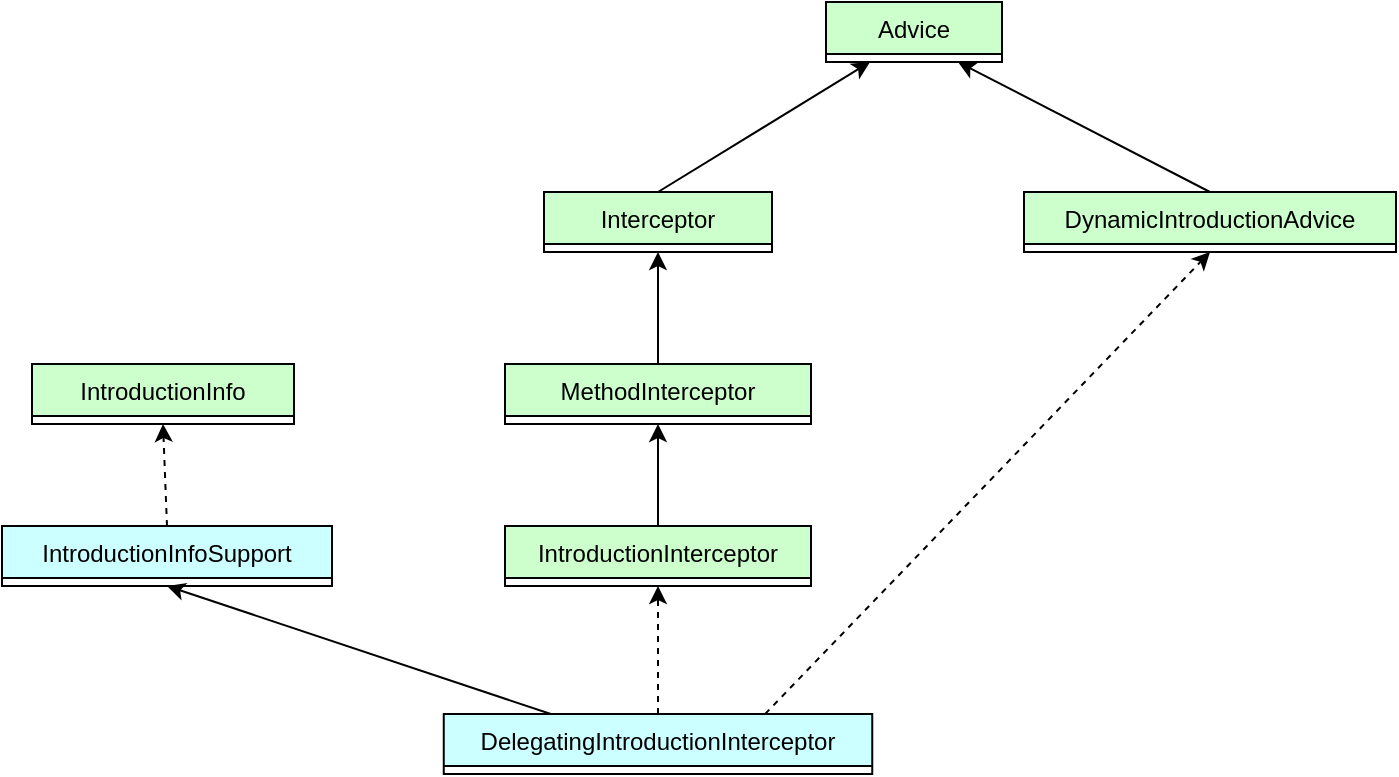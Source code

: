 <mxfile version="20.5.3" type="github">
  <diagram id="aS9pjdUC0Do7hMSleVWt" name="第 1 页">
    <mxGraphModel dx="1422" dy="762" grid="0" gridSize="10" guides="1" tooltips="1" connect="1" arrows="1" fold="1" page="1" pageScale="1" pageWidth="1654" pageHeight="1169" background="none" math="0" shadow="0">
      <root>
        <mxCell id="0" />
        <mxCell id="1" parent="0" />
        <mxCell id="eDFqkNTLr4-eCkODvhOK-7" value="DelegatingIntroductionInterceptor" style="swimlane;fontStyle=0;childLayout=stackLayout;horizontal=1;startSize=26;fillColor=#CCFFFF;horizontalStack=0;resizeParent=1;resizeParentMax=0;resizeLast=0;collapsible=1;marginBottom=0;direction=east;strokeColor=default;swimlaneLine=1;glass=0;rounded=0;shadow=0;" parent="1" vertex="1" collapsed="1">
          <mxGeometry x="525.88" y="485" width="214.25" height="30" as="geometry">
            <mxRectangle x="604" y="162" width="183" height="52" as="alternateBounds" />
          </mxGeometry>
        </mxCell>
        <mxCell id="eDFqkNTLr4-eCkODvhOK-8" value="" style="text;strokeColor=none;fillColor=#CCFFFF;align=left;verticalAlign=top;spacingLeft=4;spacingRight=4;overflow=hidden;rotatable=0;points=[[0,0.5],[1,0.5]];portConstraint=eastwest;" parent="eDFqkNTLr4-eCkODvhOK-7" vertex="1">
          <mxGeometry y="26" width="183" height="26" as="geometry" />
        </mxCell>
        <mxCell id="hXy3NdqEf34I_91X7ZeJ-1" value="Interceptor" style="swimlane;fontStyle=0;childLayout=stackLayout;horizontal=1;startSize=26;fillColor=#CCFFCC;horizontalStack=0;resizeParent=1;resizeParentMax=0;resizeLast=0;collapsible=1;marginBottom=0;direction=east;strokeColor=default;swimlaneLine=1;glass=0;rounded=0;shadow=0;" parent="1" vertex="1" collapsed="1">
          <mxGeometry x="576" y="224" width="114" height="30" as="geometry">
            <mxRectangle x="604" y="162" width="183" height="52" as="alternateBounds" />
          </mxGeometry>
        </mxCell>
        <mxCell id="hXy3NdqEf34I_91X7ZeJ-2" value="" style="text;strokeColor=none;fillColor=#CCFFFF;align=left;verticalAlign=top;spacingLeft=4;spacingRight=4;overflow=hidden;rotatable=0;points=[[0,0.5],[1,0.5]];portConstraint=eastwest;" parent="hXy3NdqEf34I_91X7ZeJ-1" vertex="1">
          <mxGeometry y="26" width="183" height="26" as="geometry" />
        </mxCell>
        <mxCell id="wNAdpklrS9d615-t5TXD-1" value="IntroductionInfoSupport" style="swimlane;fontStyle=0;childLayout=stackLayout;horizontal=1;startSize=26;fillColor=#CCFFFF;horizontalStack=0;resizeParent=1;resizeParentMax=0;resizeLast=0;collapsible=1;marginBottom=0;direction=east;strokeColor=default;swimlaneLine=1;glass=0;rounded=0;shadow=0;" parent="1" vertex="1" collapsed="1">
          <mxGeometry x="305" y="391" width="165" height="30" as="geometry">
            <mxRectangle x="604" y="162" width="183" height="52" as="alternateBounds" />
          </mxGeometry>
        </mxCell>
        <mxCell id="wNAdpklrS9d615-t5TXD-2" value="" style="text;strokeColor=none;fillColor=#CCFFFF;align=left;verticalAlign=top;spacingLeft=4;spacingRight=4;overflow=hidden;rotatable=0;points=[[0,0.5],[1,0.5]];portConstraint=eastwest;" parent="wNAdpklrS9d615-t5TXD-1" vertex="1">
          <mxGeometry y="26" width="183" height="26" as="geometry" />
        </mxCell>
        <mxCell id="jM2YkDIqySkAnny3rG-Z-1" value="Advice" style="swimlane;fontStyle=0;childLayout=stackLayout;horizontal=1;startSize=26;fillColor=#CCFFCC;horizontalStack=0;resizeParent=1;resizeParentMax=0;resizeLast=0;collapsible=1;marginBottom=0;direction=east;strokeColor=default;swimlaneLine=1;glass=0;rounded=0;shadow=0;" parent="1" vertex="1" collapsed="1">
          <mxGeometry x="717" y="129" width="88" height="30" as="geometry">
            <mxRectangle x="604" y="162" width="183" height="52" as="alternateBounds" />
          </mxGeometry>
        </mxCell>
        <mxCell id="jM2YkDIqySkAnny3rG-Z-2" value="" style="text;strokeColor=none;fillColor=#CCFFFF;align=left;verticalAlign=top;spacingLeft=4;spacingRight=4;overflow=hidden;rotatable=0;points=[[0,0.5],[1,0.5]];portConstraint=eastwest;" parent="jM2YkDIqySkAnny3rG-Z-1" vertex="1">
          <mxGeometry y="26" width="183" height="26" as="geometry" />
        </mxCell>
        <mxCell id="jM2YkDIqySkAnny3rG-Z-3" value="MethodInterceptor" style="swimlane;fontStyle=0;childLayout=stackLayout;horizontal=1;startSize=26;fillColor=#CCFFCC;horizontalStack=0;resizeParent=1;resizeParentMax=0;resizeLast=0;collapsible=1;marginBottom=0;direction=east;strokeColor=default;swimlaneLine=1;glass=0;rounded=0;shadow=0;" parent="1" vertex="1" collapsed="1">
          <mxGeometry x="556.5" y="310" width="153" height="30" as="geometry">
            <mxRectangle x="604" y="162" width="183" height="52" as="alternateBounds" />
          </mxGeometry>
        </mxCell>
        <mxCell id="jM2YkDIqySkAnny3rG-Z-4" value="" style="text;strokeColor=none;fillColor=#CCFFFF;align=left;verticalAlign=top;spacingLeft=4;spacingRight=4;overflow=hidden;rotatable=0;points=[[0,0.5],[1,0.5]];portConstraint=eastwest;" parent="jM2YkDIqySkAnny3rG-Z-3" vertex="1">
          <mxGeometry y="26" width="183" height="26" as="geometry" />
        </mxCell>
        <mxCell id="jM2YkDIqySkAnny3rG-Z-5" value="IntroductionInterceptor" style="swimlane;fontStyle=0;childLayout=stackLayout;horizontal=1;startSize=26;fillColor=#CCFFCC;horizontalStack=0;resizeParent=1;resizeParentMax=0;resizeLast=0;collapsible=1;marginBottom=0;direction=east;strokeColor=default;swimlaneLine=1;glass=0;rounded=0;shadow=0;" parent="1" vertex="1" collapsed="1">
          <mxGeometry x="556.5" y="391" width="153" height="30" as="geometry">
            <mxRectangle x="604" y="162" width="183" height="52" as="alternateBounds" />
          </mxGeometry>
        </mxCell>
        <mxCell id="jM2YkDIqySkAnny3rG-Z-6" value="" style="text;strokeColor=none;fillColor=#CCFFFF;align=left;verticalAlign=top;spacingLeft=4;spacingRight=4;overflow=hidden;rotatable=0;points=[[0,0.5],[1,0.5]];portConstraint=eastwest;" parent="jM2YkDIqySkAnny3rG-Z-5" vertex="1">
          <mxGeometry y="26" width="183" height="26" as="geometry" />
        </mxCell>
        <mxCell id="jM2YkDIqySkAnny3rG-Z-7" value="IntroductionInfo" style="swimlane;fontStyle=0;childLayout=stackLayout;horizontal=1;startSize=26;fillColor=#CCFFCC;horizontalStack=0;resizeParent=1;resizeParentMax=0;resizeLast=0;collapsible=1;marginBottom=0;direction=east;strokeColor=default;swimlaneLine=1;glass=0;rounded=0;shadow=0;" parent="1" vertex="1" collapsed="1">
          <mxGeometry x="320" y="310" width="131" height="30" as="geometry">
            <mxRectangle x="604" y="162" width="183" height="52" as="alternateBounds" />
          </mxGeometry>
        </mxCell>
        <mxCell id="jM2YkDIqySkAnny3rG-Z-8" value="" style="text;strokeColor=none;fillColor=#CCFFFF;align=left;verticalAlign=top;spacingLeft=4;spacingRight=4;overflow=hidden;rotatable=0;points=[[0,0.5],[1,0.5]];portConstraint=eastwest;" parent="jM2YkDIqySkAnny3rG-Z-7" vertex="1">
          <mxGeometry y="26" width="183" height="26" as="geometry" />
        </mxCell>
        <mxCell id="jM2YkDIqySkAnny3rG-Z-9" value="DynamicIntroductionAdvice" style="swimlane;fontStyle=0;childLayout=stackLayout;horizontal=1;startSize=26;fillColor=#CCFFCC;horizontalStack=0;resizeParent=1;resizeParentMax=0;resizeLast=0;collapsible=1;marginBottom=0;direction=east;strokeColor=default;swimlaneLine=1;glass=0;rounded=0;shadow=0;" parent="1" vertex="1" collapsed="1">
          <mxGeometry x="816" y="224" width="186" height="30" as="geometry">
            <mxRectangle x="604" y="162" width="183" height="52" as="alternateBounds" />
          </mxGeometry>
        </mxCell>
        <mxCell id="jM2YkDIqySkAnny3rG-Z-10" value="" style="text;strokeColor=none;fillColor=#CCFFFF;align=left;verticalAlign=top;spacingLeft=4;spacingRight=4;overflow=hidden;rotatable=0;points=[[0,0.5],[1,0.5]];portConstraint=eastwest;" parent="jM2YkDIqySkAnny3rG-Z-9" vertex="1">
          <mxGeometry y="26" width="183" height="26" as="geometry" />
        </mxCell>
        <mxCell id="1zh0-1zabI6x6Ul2QVCg-2" value="" style="endArrow=classic;html=1;rounded=0;dashed=1;exitX=0.5;exitY=0;exitDx=0;exitDy=0;entryX=0.5;entryY=1;entryDx=0;entryDy=0;" edge="1" parent="1" source="wNAdpklrS9d615-t5TXD-1" target="jM2YkDIqySkAnny3rG-Z-7">
          <mxGeometry width="50" height="50" relative="1" as="geometry">
            <mxPoint x="107" y="410" as="sourcePoint" />
            <mxPoint x="119" y="308" as="targetPoint" />
          </mxGeometry>
        </mxCell>
        <mxCell id="1zh0-1zabI6x6Ul2QVCg-3" value="" style="endArrow=classic;html=1;rounded=0;dashed=1;exitX=0.5;exitY=0;exitDx=0;exitDy=0;entryX=0.5;entryY=1;entryDx=0;entryDy=0;" edge="1" parent="1" source="eDFqkNTLr4-eCkODvhOK-7" target="jM2YkDIqySkAnny3rG-Z-5">
          <mxGeometry width="50" height="50" relative="1" as="geometry">
            <mxPoint x="107" y="410" as="sourcePoint" />
            <mxPoint x="119" y="308" as="targetPoint" />
          </mxGeometry>
        </mxCell>
        <mxCell id="1zh0-1zabI6x6Ul2QVCg-4" value="" style="endArrow=classic;html=1;rounded=0;dashed=1;exitX=0.75;exitY=0;exitDx=0;exitDy=0;entryX=0.5;entryY=1;entryDx=0;entryDy=0;" edge="1" parent="1" source="eDFqkNTLr4-eCkODvhOK-7" target="jM2YkDIqySkAnny3rG-Z-9">
          <mxGeometry width="50" height="50" relative="1" as="geometry">
            <mxPoint x="107" y="410" as="sourcePoint" />
            <mxPoint x="119" y="308" as="targetPoint" />
          </mxGeometry>
        </mxCell>
        <mxCell id="1zh0-1zabI6x6Ul2QVCg-6" value="" style="endArrow=classic;html=1;rounded=0;exitX=0.5;exitY=0;exitDx=0;exitDy=0;entryX=0.75;entryY=1;entryDx=0;entryDy=0;" edge="1" parent="1" source="jM2YkDIqySkAnny3rG-Z-9" target="jM2YkDIqySkAnny3rG-Z-1">
          <mxGeometry width="50" height="50" relative="1" as="geometry">
            <mxPoint x="150" y="414" as="sourcePoint" />
            <mxPoint x="195" y="322" as="targetPoint" />
          </mxGeometry>
        </mxCell>
        <mxCell id="1zh0-1zabI6x6Ul2QVCg-7" value="" style="endArrow=classic;html=1;rounded=0;exitX=0.5;exitY=0;exitDx=0;exitDy=0;entryX=0.25;entryY=1;entryDx=0;entryDy=0;" edge="1" parent="1" source="hXy3NdqEf34I_91X7ZeJ-1" target="jM2YkDIqySkAnny3rG-Z-1">
          <mxGeometry width="50" height="50" relative="1" as="geometry">
            <mxPoint x="160" y="424" as="sourcePoint" />
            <mxPoint x="205" y="332" as="targetPoint" />
          </mxGeometry>
        </mxCell>
        <mxCell id="1zh0-1zabI6x6Ul2QVCg-8" value="" style="endArrow=classic;html=1;rounded=0;exitX=0.5;exitY=0;exitDx=0;exitDy=0;entryX=0.5;entryY=1;entryDx=0;entryDy=0;" edge="1" parent="1" source="jM2YkDIqySkAnny3rG-Z-3" target="hXy3NdqEf34I_91X7ZeJ-1">
          <mxGeometry width="50" height="50" relative="1" as="geometry">
            <mxPoint x="170" y="434" as="sourcePoint" />
            <mxPoint x="215" y="342" as="targetPoint" />
          </mxGeometry>
        </mxCell>
        <mxCell id="1zh0-1zabI6x6Ul2QVCg-9" value="" style="endArrow=classic;html=1;rounded=0;exitX=0.5;exitY=0;exitDx=0;exitDy=0;entryX=0.5;entryY=1;entryDx=0;entryDy=0;" edge="1" parent="1" source="jM2YkDIqySkAnny3rG-Z-5" target="jM2YkDIqySkAnny3rG-Z-3">
          <mxGeometry width="50" height="50" relative="1" as="geometry">
            <mxPoint x="180" y="444" as="sourcePoint" />
            <mxPoint x="225" y="352" as="targetPoint" />
          </mxGeometry>
        </mxCell>
        <mxCell id="1zh0-1zabI6x6Ul2QVCg-10" value="" style="endArrow=classic;html=1;rounded=0;exitX=0.25;exitY=0;exitDx=0;exitDy=0;entryX=0.5;entryY=1;entryDx=0;entryDy=0;" edge="1" parent="1" source="eDFqkNTLr4-eCkODvhOK-7" target="wNAdpklrS9d615-t5TXD-1">
          <mxGeometry width="50" height="50" relative="1" as="geometry">
            <mxPoint x="556" y="468" as="sourcePoint" />
            <mxPoint x="235" y="362" as="targetPoint" />
          </mxGeometry>
        </mxCell>
      </root>
    </mxGraphModel>
  </diagram>
</mxfile>
